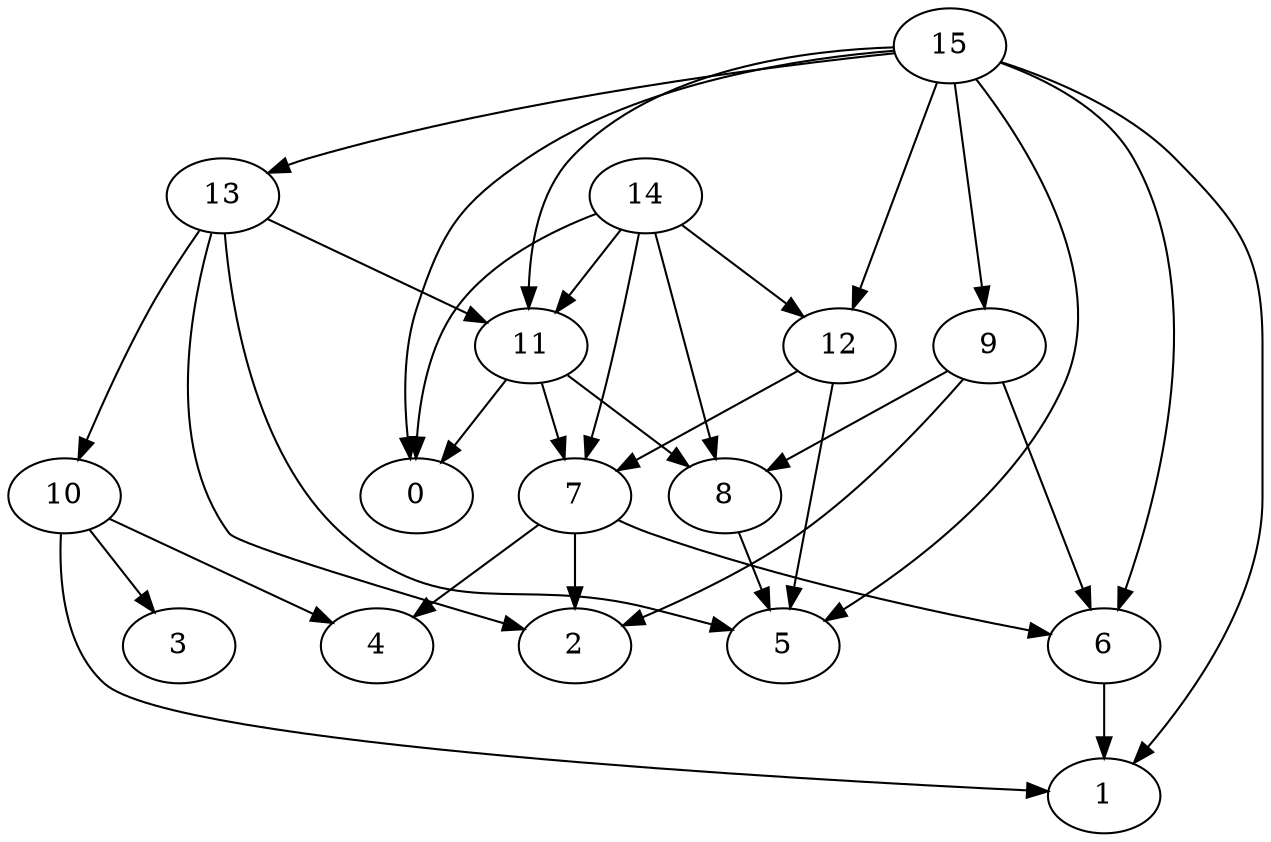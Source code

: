 digraph "Random_Nodes_16_Density_2.06_CCR_0.10_WeightType_Random_Heterogeneous-4-2" {
15 [Weight=67];
13 [Weight=84];
14 [Weight=34];
11 [Weight=169];
12 [Weight=152];
9 [Weight=169];
7 [Weight=169];
10 [Weight=101];
8 [Weight=67];
6 [Weight=152];
0 [Weight=169];
2 [Weight=135];
4 [Weight=135];
5 [Weight=118];
3 [Weight=67];
1 [Weight=34];
13 -> 11 [Weight=4];
14 -> 0 [Weight=6];
9 -> 2 [Weight=3];
15 -> 12 [Weight=9];
8 -> 5 [Weight=10];
11 -> 0 [Weight=7];
15 -> 11 [Weight=5];
11 -> 7 [Weight=7];
15 -> 9 [Weight=3];
14 -> 12 [Weight=3];
12 -> 5 [Weight=2];
11 -> 8 [Weight=2];
15 -> 6 [Weight=9];
7 -> 6 [Weight=5];
14 -> 8 [Weight=6];
13 -> 10 [Weight=6];
6 -> 1 [Weight=3];
15 -> 13 [Weight=7];
14 -> 11 [Weight=9];
7 -> 4 [Weight=2];
13 -> 2 [Weight=5];
10 -> 4 [Weight=4];
14 -> 7 [Weight=8];
10 -> 1 [Weight=2];
13 -> 5 [Weight=7];
15 -> 1 [Weight=6];
9 -> 8 [Weight=7];
7 -> 2 [Weight=8];
15 -> 5 [Weight=2];
12 -> 7 [Weight=5];
10 -> 3 [Weight=5];
9 -> 6 [Weight=6];
15 -> 0 [Weight=9];
}
